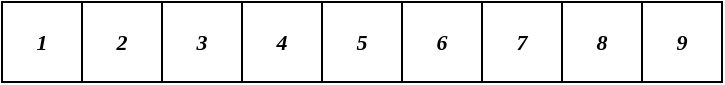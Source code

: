 <mxfile version="19.0.3" type="device"><diagram id="03bTnxHnpil2ymRFvga-" name="第 1 页"><mxGraphModel dx="1102" dy="1025" grid="1" gridSize="10" guides="1" tooltips="1" connect="1" arrows="1" fold="1" page="1" pageScale="1" pageWidth="291" pageHeight="413" math="0" shadow="0"><root><mxCell id="0"/><mxCell id="1" parent="0"/><mxCell id="JRporG08_zrqQxqdeBy7-11" value="1" style="rounded=0;whiteSpace=wrap;html=1;strokeWidth=1;fontStyle=3;fontFamily=Verdana;fontSize=11;" vertex="1" parent="1"><mxGeometry x="120" y="160" width="40" height="40" as="geometry"/></mxCell><mxCell id="JRporG08_zrqQxqdeBy7-12" value="2" style="rounded=0;whiteSpace=wrap;html=1;strokeWidth=1;fontStyle=3;fontFamily=Verdana;fontSize=11;" vertex="1" parent="1"><mxGeometry x="160" y="160" width="40" height="40" as="geometry"/></mxCell><mxCell id="JRporG08_zrqQxqdeBy7-13" value="3" style="rounded=0;whiteSpace=wrap;html=1;strokeWidth=1;fontStyle=3;fontFamily=Verdana;fontSize=11;" vertex="1" parent="1"><mxGeometry x="200" y="160" width="40" height="40" as="geometry"/></mxCell><mxCell id="JRporG08_zrqQxqdeBy7-14" value="7" style="rounded=0;whiteSpace=wrap;html=1;strokeWidth=1;fontStyle=3;fontFamily=Verdana;fontSize=11;" vertex="1" parent="1"><mxGeometry x="360" y="160" width="40" height="40" as="geometry"/></mxCell><mxCell id="JRporG08_zrqQxqdeBy7-15" value="6" style="rounded=0;whiteSpace=wrap;html=1;strokeWidth=1;fontStyle=3;fontFamily=Verdana;fontSize=11;" vertex="1" parent="1"><mxGeometry x="320" y="160" width="40" height="40" as="geometry"/></mxCell><mxCell id="JRporG08_zrqQxqdeBy7-16" value="4" style="rounded=0;whiteSpace=wrap;html=1;strokeWidth=1;fontStyle=3;fontFamily=Verdana;fontSize=11;" vertex="1" parent="1"><mxGeometry x="240" y="160" width="40" height="40" as="geometry"/></mxCell><mxCell id="JRporG08_zrqQxqdeBy7-17" value="5" style="rounded=0;whiteSpace=wrap;html=1;strokeWidth=1;fontStyle=3;fontFamily=Verdana;fontSize=11;" vertex="1" parent="1"><mxGeometry x="280" y="160" width="40" height="40" as="geometry"/></mxCell><mxCell id="JRporG08_zrqQxqdeBy7-18" value="8" style="rounded=0;whiteSpace=wrap;html=1;strokeWidth=1;fontStyle=3;fontFamily=Verdana;fontSize=11;" vertex="1" parent="1"><mxGeometry x="400" y="160" width="40" height="40" as="geometry"/></mxCell><mxCell id="JRporG08_zrqQxqdeBy7-19" value="9" style="rounded=0;whiteSpace=wrap;html=1;strokeWidth=1;fontStyle=3;fontFamily=Verdana;fontSize=11;" vertex="1" parent="1"><mxGeometry x="440" y="160" width="40" height="40" as="geometry"/></mxCell></root></mxGraphModel></diagram></mxfile>